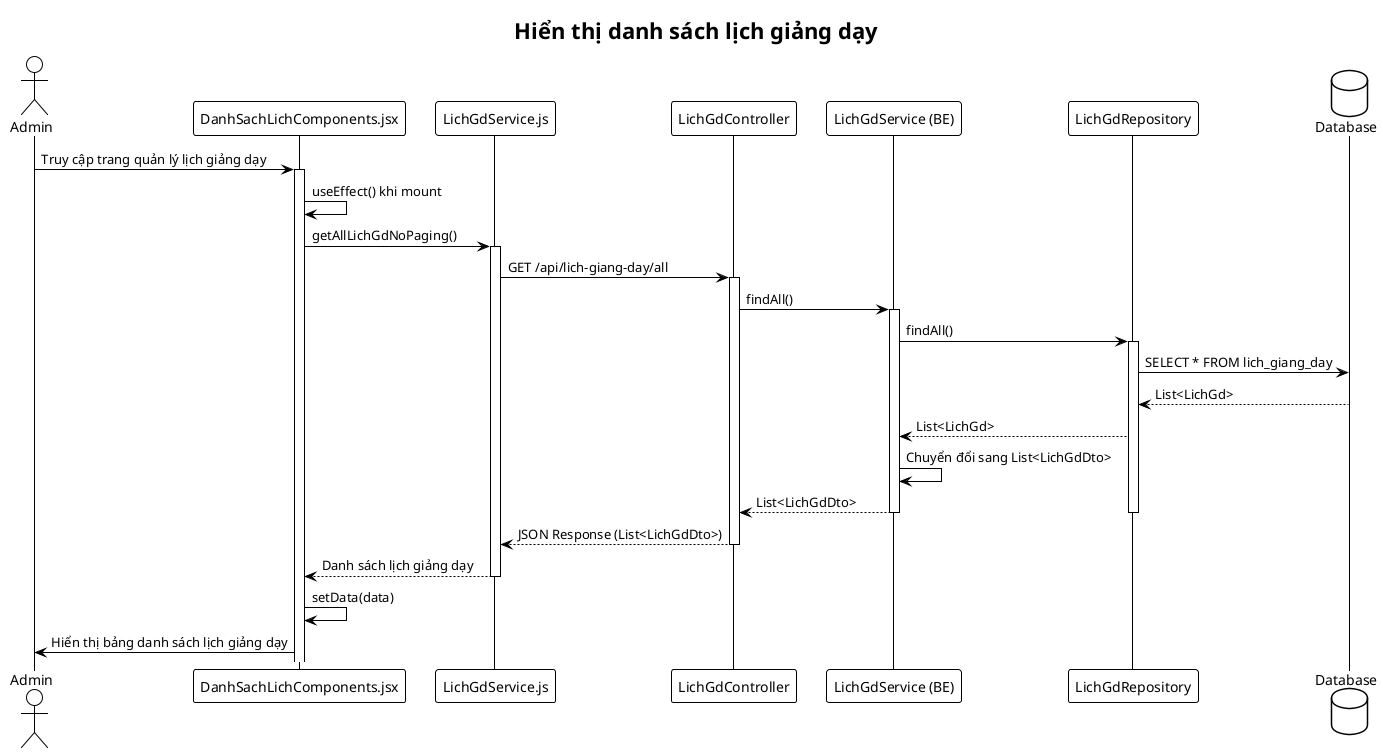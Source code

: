@startuml
!theme plain
title Hiển thị danh sách lịch giảng dạy

actor "Admin" as admin
participant "DanhSachLichComponents.jsx" as component
participant "LichGdService.js" as lichGdService
participant "LichGdController" as controller
participant "LichGdService (BE)" as service
participant "LichGdRepository" as repository
database "Database" as db

admin -> component: Truy cập trang quản lý lịch giảng dạy
activate component
component -> component: useEffect() khi mount
component -> lichGdService: getAllLichGdNoPaging()
activate lichGdService
lichGdService -> controller: GET /api/lich-giang-day/all
activate controller
controller -> service: findAll()
activate service
service -> repository: findAll()
activate repository
repository -> db: SELECT * FROM lich_giang_day
repository <-- db: List<LichGd>
repository --> service: List<LichGd>
service -> service: Chuyển đổi sang List<LichGdDto>
service --> controller: List<LichGdDto>
deactivate repository
deactivate service
controller --> lichGdService: JSON Response (List<LichGdDto>)
deactivate controller
lichGdService --> component: Danh sách lịch giảng dạy
deactivate lichGdService
component -> component: setData(data)
component -> admin: Hiển thị bảng danh sách lịch giảng dạy
@enduml 
